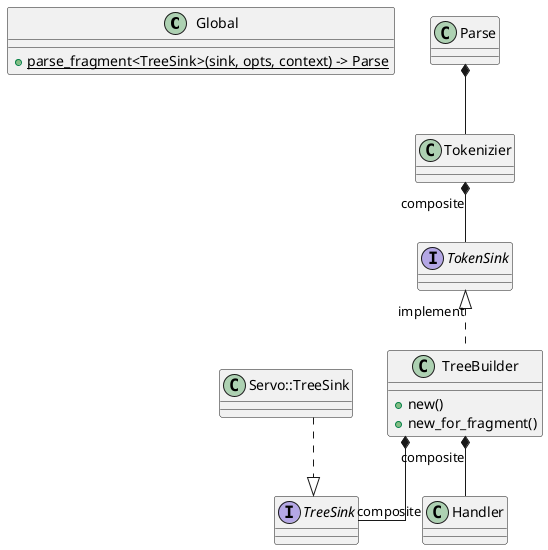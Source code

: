 @startuml class_diagram
skinparam linetype ortho

class Global {
    + {static} parse_fragment<TreeSink>(sink, opts, context) -> Parse
}

class Parse {

}

class Tokenizier {
}

interface TokenSink {
}

class TreeBuilder {
    +new()
    +new_for_fragment()
}

interface TreeSink {
}


class Servo::TreeSink {
}

class Handler {
}

Parse *-- Tokenizier

Tokenizier *-- TokenSink : composite

TokenSink <|.. TreeBuilder : implement
TreeBuilder *-- TreeSink : composite
TreeBuilder *-- Handler : composite

Servo::TreeSink ..|> TreeSink

@enduml